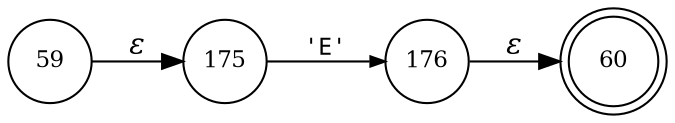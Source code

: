 digraph ATN {
rankdir=LR;
s60[fontsize=11, label="60", shape=doublecircle, fixedsize=true, width=.6];
s176[fontsize=11,label="176", shape=circle, fixedsize=true, width=.55, peripheries=1];
s59[fontsize=11,label="59", shape=circle, fixedsize=true, width=.55, peripheries=1];
s175[fontsize=11,label="175", shape=circle, fixedsize=true, width=.55, peripheries=1];
s59 -> s175 [fontname="Times-Italic", label="&epsilon;"];
s175 -> s176 [fontsize=11, fontname="Courier", arrowsize=.7, label = "'E'", arrowhead = normal];
s176 -> s60 [fontname="Times-Italic", label="&epsilon;"];
}